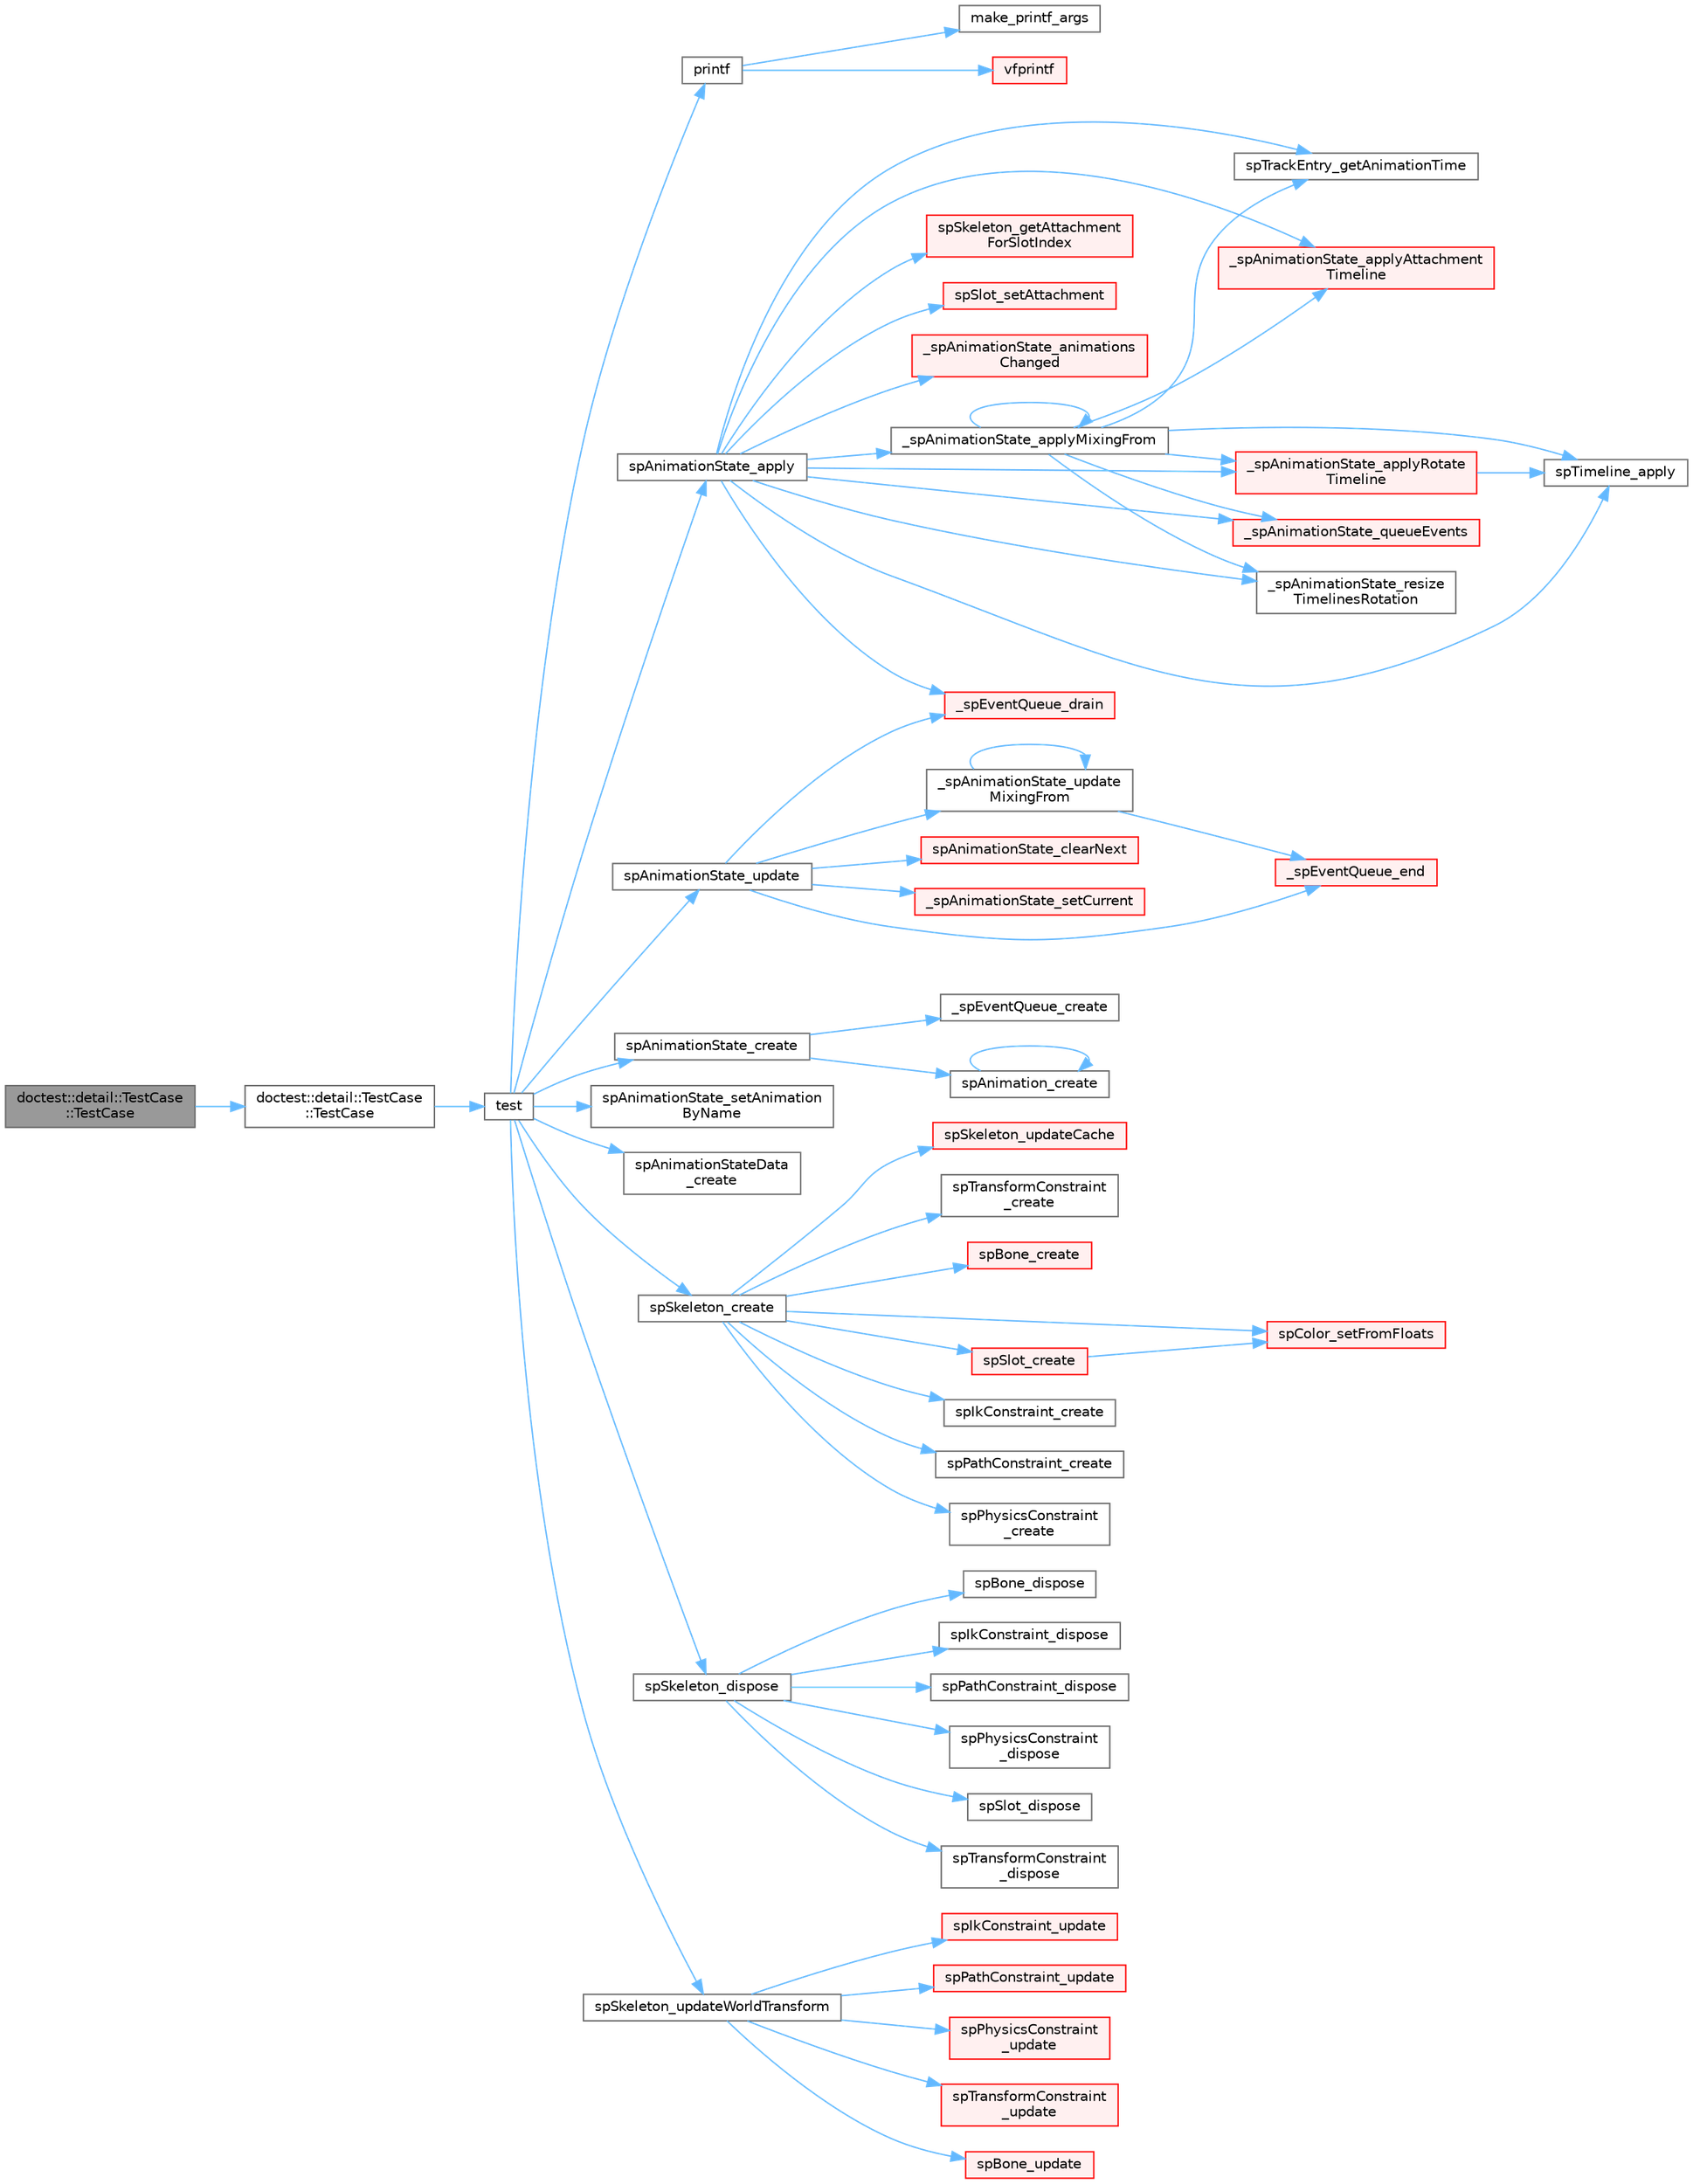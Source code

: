 digraph "doctest::detail::TestCase::TestCase"
{
 // LATEX_PDF_SIZE
  bgcolor="transparent";
  edge [fontname=Helvetica,fontsize=10,labelfontname=Helvetica,labelfontsize=10];
  node [fontname=Helvetica,fontsize=10,shape=box,height=0.2,width=0.4];
  rankdir="LR";
  Node1 [id="Node000001",label="doctest::detail::TestCase\l::TestCase",height=0.2,width=0.4,color="gray40", fillcolor="grey60", style="filled", fontcolor="black",tooltip=" "];
  Node1 -> Node2 [id="edge1_Node000001_Node000002",color="steelblue1",style="solid",tooltip=" "];
  Node2 [id="Node000002",label="doctest::detail::TestCase\l::TestCase",height=0.2,width=0.4,color="grey40", fillcolor="white", style="filled",URL="$structdoctest_1_1detail_1_1_test_case.html#a589d99e8322a4d830d5173545cd3dabe",tooltip=" "];
  Node2 -> Node3 [id="edge2_Node000002_Node000003",color="steelblue1",style="solid",tooltip=" "];
  Node3 [id="Node000003",label="test",height=0.2,width=0.4,color="grey40", fillcolor="white", style="filled",URL="$external_2spine-runtimes_2spine-sfml_2c_2example_2main_8cpp.html#aac5f14f710620d78720c06cd063ec0ca",tooltip=" "];
  Node3 -> Node4 [id="edge3_Node000003_Node000004",color="steelblue1",style="solid",tooltip=" "];
  Node4 [id="Node000004",label="printf",height=0.2,width=0.4,color="grey40", fillcolor="white", style="filled",URL="$printf_8h.html#aee3ed3a831f25f07e7be3919fff2203a",tooltip=" "];
  Node4 -> Node5 [id="edge4_Node000004_Node000005",color="steelblue1",style="solid",tooltip=" "];
  Node5 [id="Node000005",label="make_printf_args",height=0.2,width=0.4,color="grey40", fillcolor="white", style="filled",URL="$printf_8h.html#a27dcc0efcda04388971dbea3c875f122",tooltip=" "];
  Node4 -> Node6 [id="edge5_Node000004_Node000006",color="steelblue1",style="solid",tooltip=" "];
  Node6 [id="Node000006",label="vfprintf",height=0.2,width=0.4,color="red", fillcolor="#FFF0F0", style="filled",URL="$printf_8h.html#abb30aad964fc771fb52cf3ad88649df2",tooltip=" "];
  Node3 -> Node35 [id="edge6_Node000003_Node000035",color="steelblue1",style="solid",tooltip=" "];
  Node35 [id="Node000035",label="spAnimationState_apply",height=0.2,width=0.4,color="grey40", fillcolor="white", style="filled",URL="$_animation_state_8c.html#a121811397a5e69b5d84b141172a860ad",tooltip=" "];
  Node35 -> Node36 [id="edge7_Node000035_Node000036",color="steelblue1",style="solid",tooltip=" "];
  Node36 [id="Node000036",label="_spAnimationState_animations\lChanged",height=0.2,width=0.4,color="red", fillcolor="#FFF0F0", style="filled",URL="$_animation_state_8c.html#a2e9127da71404d2e7f6715635f59714d",tooltip=" "];
  Node35 -> Node42 [id="edge8_Node000035_Node000042",color="steelblue1",style="solid",tooltip=" "];
  Node42 [id="Node000042",label="_spAnimationState_applyAttachment\lTimeline",height=0.2,width=0.4,color="red", fillcolor="#FFF0F0", style="filled",URL="$_animation_state_8c.html#a552cd264b22c69404ce34e0e773bcaa7",tooltip=" "];
  Node35 -> Node49 [id="edge9_Node000035_Node000049",color="steelblue1",style="solid",tooltip=" "];
  Node49 [id="Node000049",label="_spAnimationState_applyMixingFrom",height=0.2,width=0.4,color="grey40", fillcolor="white", style="filled",URL="$_animation_state_8c.html#ad872d0ff5d38b3ad75d02684ee46e3ef",tooltip=" "];
  Node49 -> Node42 [id="edge10_Node000049_Node000042",color="steelblue1",style="solid",tooltip=" "];
  Node49 -> Node49 [id="edge11_Node000049_Node000049",color="steelblue1",style="solid",tooltip=" "];
  Node49 -> Node50 [id="edge12_Node000049_Node000050",color="steelblue1",style="solid",tooltip=" "];
  Node50 [id="Node000050",label="_spAnimationState_applyRotate\lTimeline",height=0.2,width=0.4,color="red", fillcolor="#FFF0F0", style="filled",URL="$_animation_state_8c.html#a807375db0ba9e1c5a66ba60c03967a16",tooltip=" "];
  Node50 -> Node53 [id="edge13_Node000050_Node000053",color="steelblue1",style="solid",tooltip=" "];
  Node53 [id="Node000053",label="spTimeline_apply",height=0.2,width=0.4,color="grey40", fillcolor="white", style="filled",URL="$_animation_8c.html#a8f8846b1f976e08e2825cd8f2e4fed2a",tooltip=" "];
  Node49 -> Node54 [id="edge14_Node000049_Node000054",color="steelblue1",style="solid",tooltip=" "];
  Node54 [id="Node000054",label="_spAnimationState_queueEvents",height=0.2,width=0.4,color="red", fillcolor="#FFF0F0", style="filled",URL="$_animation_state_8c.html#a03841b3426944328c63e8dc965e5d202",tooltip=" "];
  Node49 -> Node61 [id="edge15_Node000049_Node000061",color="steelblue1",style="solid",tooltip=" "];
  Node61 [id="Node000061",label="_spAnimationState_resize\lTimelinesRotation",height=0.2,width=0.4,color="grey40", fillcolor="white", style="filled",URL="$_animation_state_8c.html#a586eb5371b2ecd094a959fb59981c011",tooltip=" "];
  Node49 -> Node53 [id="edge16_Node000049_Node000053",color="steelblue1",style="solid",tooltip=" "];
  Node49 -> Node62 [id="edge17_Node000049_Node000062",color="steelblue1",style="solid",tooltip=" "];
  Node62 [id="Node000062",label="spTrackEntry_getAnimationTime",height=0.2,width=0.4,color="grey40", fillcolor="white", style="filled",URL="$_animation_state_8c.html#a16e885e6da856346be434e44d94fff4d",tooltip=" "];
  Node35 -> Node50 [id="edge18_Node000035_Node000050",color="steelblue1",style="solid",tooltip=" "];
  Node35 -> Node54 [id="edge19_Node000035_Node000054",color="steelblue1",style="solid",tooltip=" "];
  Node35 -> Node61 [id="edge20_Node000035_Node000061",color="steelblue1",style="solid",tooltip=" "];
  Node35 -> Node63 [id="edge21_Node000035_Node000063",color="steelblue1",style="solid",tooltip=" "];
  Node63 [id="Node000063",label="_spEventQueue_drain",height=0.2,width=0.4,color="red", fillcolor="#FFF0F0", style="filled",URL="$_animation_state_8c.html#a2bb362df65f36453467acd9b360c600d",tooltip=" "];
  Node35 -> Node44 [id="edge22_Node000035_Node000044",color="steelblue1",style="solid",tooltip=" "];
  Node44 [id="Node000044",label="spSkeleton_getAttachment\lForSlotIndex",height=0.2,width=0.4,color="red", fillcolor="#FFF0F0", style="filled",URL="$_skeleton_8c.html#af67b15fea85286452cf9d8741a17b0ed",tooltip=" "];
  Node35 -> Node46 [id="edge23_Node000035_Node000046",color="steelblue1",style="solid",tooltip=" "];
  Node46 [id="Node000046",label="spSlot_setAttachment",height=0.2,width=0.4,color="red", fillcolor="#FFF0F0", style="filled",URL="$_slot_8c.html#a56d5b092e9d5418595813cec61d447cc",tooltip=" "];
  Node35 -> Node53 [id="edge24_Node000035_Node000053",color="steelblue1",style="solid",tooltip=" "];
  Node35 -> Node62 [id="edge25_Node000035_Node000062",color="steelblue1",style="solid",tooltip=" "];
  Node3 -> Node66 [id="edge26_Node000003_Node000066",color="steelblue1",style="solid",tooltip=" "];
  Node66 [id="Node000066",label="spAnimationState_create",height=0.2,width=0.4,color="grey40", fillcolor="white", style="filled",URL="$_animation_state_8c.html#a87beba99c1cc332a37af3d16d15454fd",tooltip=" "];
  Node66 -> Node67 [id="edge27_Node000066_Node000067",color="steelblue1",style="solid",tooltip=" "];
  Node67 [id="Node000067",label="_spEventQueue_create",height=0.2,width=0.4,color="grey40", fillcolor="white", style="filled",URL="$_animation_state_8c.html#a88ef8a5fb0d701a8e462f6963f0592cd",tooltip=" "];
  Node66 -> Node68 [id="edge28_Node000066_Node000068",color="steelblue1",style="solid",tooltip=" "];
  Node68 [id="Node000068",label="spAnimation_create",height=0.2,width=0.4,color="grey40", fillcolor="white", style="filled",URL="$_animation_8c.html#a65727a6d5fed75b3c730b88337a91070",tooltip=" "];
  Node68 -> Node68 [id="edge29_Node000068_Node000068",color="steelblue1",style="solid",tooltip=" "];
  Node3 -> Node69 [id="edge30_Node000003_Node000069",color="steelblue1",style="solid",tooltip=" "];
  Node69 [id="Node000069",label="spAnimationState_setAnimation\lByName",height=0.2,width=0.4,color="grey40", fillcolor="white", style="filled",URL="$spine-c_2include_2spine_2_animation_state_8h.html#a886473af828c2ec1222f62ea8aa5e470",tooltip=" "];
  Node3 -> Node70 [id="edge31_Node000003_Node000070",color="steelblue1",style="solid",tooltip=" "];
  Node70 [id="Node000070",label="spAnimationState_update",height=0.2,width=0.4,color="grey40", fillcolor="white", style="filled",URL="$_animation_state_8c.html#a6e0eaef7d5f047204c709cee9f51ef08",tooltip=" "];
  Node70 -> Node71 [id="edge32_Node000070_Node000071",color="steelblue1",style="solid",tooltip=" "];
  Node71 [id="Node000071",label="_spAnimationState_setCurrent",height=0.2,width=0.4,color="red", fillcolor="#FFF0F0", style="filled",URL="$_animation_state_8c.html#a7fd9c2b5f1e4e7ad96f8483118220e53",tooltip=" "];
  Node70 -> Node75 [id="edge33_Node000070_Node000075",color="steelblue1",style="solid",tooltip=" "];
  Node75 [id="Node000075",label="_spAnimationState_update\lMixingFrom",height=0.2,width=0.4,color="grey40", fillcolor="white", style="filled",URL="$_animation_state_8c.html#a811bfe34d8d6ae14d016aba963f38a5f",tooltip=" "];
  Node75 -> Node75 [id="edge34_Node000075_Node000075",color="steelblue1",style="solid",tooltip=" "];
  Node75 -> Node76 [id="edge35_Node000075_Node000076",color="steelblue1",style="solid",tooltip=" "];
  Node76 [id="Node000076",label="_spEventQueue_end",height=0.2,width=0.4,color="red", fillcolor="#FFF0F0", style="filled",URL="$_animation_state_8c.html#ae86eaf55ad672f17dcb738d9481d7bb9",tooltip=" "];
  Node70 -> Node63 [id="edge36_Node000070_Node000063",color="steelblue1",style="solid",tooltip=" "];
  Node70 -> Node76 [id="edge37_Node000070_Node000076",color="steelblue1",style="solid",tooltip=" "];
  Node70 -> Node77 [id="edge38_Node000070_Node000077",color="steelblue1",style="solid",tooltip=" "];
  Node77 [id="Node000077",label="spAnimationState_clearNext",height=0.2,width=0.4,color="red", fillcolor="#FFF0F0", style="filled",URL="$_animation_state_8c.html#a1116b24b2fd4730966c0c1705f16a515",tooltip=" "];
  Node3 -> Node79 [id="edge39_Node000003_Node000079",color="steelblue1",style="solid",tooltip=" "];
  Node79 [id="Node000079",label="spAnimationStateData\l_create",height=0.2,width=0.4,color="grey40", fillcolor="white", style="filled",URL="$_animation_state_data_8c.html#a8c7606d99b6d3ca45a45f696191e184b",tooltip=" "];
  Node3 -> Node80 [id="edge40_Node000003_Node000080",color="steelblue1",style="solid",tooltip=" "];
  Node80 [id="Node000080",label="spSkeleton_create",height=0.2,width=0.4,color="grey40", fillcolor="white", style="filled",URL="$_skeleton_8c.html#adafc127ff4d17039cb355ad7941b4687",tooltip=" "];
  Node80 -> Node81 [id="edge41_Node000080_Node000081",color="steelblue1",style="solid",tooltip=" "];
  Node81 [id="Node000081",label="spBone_create",height=0.2,width=0.4,color="red", fillcolor="#FFF0F0", style="filled",URL="$_bone_8c.html#a672c3edad19d7bf482bf13e7f01ee97b",tooltip=" "];
  Node80 -> Node83 [id="edge42_Node000080_Node000083",color="steelblue1",style="solid",tooltip=" "];
  Node83 [id="Node000083",label="spColor_setFromFloats",height=0.2,width=0.4,color="red", fillcolor="#FFF0F0", style="filled",URL="$_color_8c.html#aef2bc0c9016302022f25c89ba5b36a2c",tooltip=" "];
  Node80 -> Node85 [id="edge43_Node000080_Node000085",color="steelblue1",style="solid",tooltip=" "];
  Node85 [id="Node000085",label="spIkConstraint_create",height=0.2,width=0.4,color="grey40", fillcolor="white", style="filled",URL="$spine-c_2include_2spine_2_ik_constraint_8h.html#adc550d0f541e94be4e2d44930dcc8b2e",tooltip=" "];
  Node80 -> Node86 [id="edge44_Node000080_Node000086",color="steelblue1",style="solid",tooltip=" "];
  Node86 [id="Node000086",label="spPathConstraint_create",height=0.2,width=0.4,color="grey40", fillcolor="white", style="filled",URL="$spine-c_2include_2spine_2_path_constraint_8h.html#adcee199676387bd744e4b147c99eb39b",tooltip=" "];
  Node80 -> Node87 [id="edge45_Node000080_Node000087",color="steelblue1",style="solid",tooltip=" "];
  Node87 [id="Node000087",label="spPhysicsConstraint\l_create",height=0.2,width=0.4,color="grey40", fillcolor="white", style="filled",URL="$_physics_constraint_8c.html#a32a2345e660c659a94668d1de4dba981",tooltip=" "];
  Node80 -> Node88 [id="edge46_Node000080_Node000088",color="steelblue1",style="solid",tooltip=" "];
  Node88 [id="Node000088",label="spSkeleton_updateCache",height=0.2,width=0.4,color="red", fillcolor="#FFF0F0", style="filled",URL="$_skeleton_8c.html#a62e01f12f86149c4fed351f27e022c76",tooltip=" "];
  Node80 -> Node98 [id="edge47_Node000080_Node000098",color="steelblue1",style="solid",tooltip=" "];
  Node98 [id="Node000098",label="spSlot_create",height=0.2,width=0.4,color="red", fillcolor="#FFF0F0", style="filled",URL="$_slot_8c.html#a425f2e6a489e790f26bda11dd18f3a4a",tooltip=" "];
  Node98 -> Node83 [id="edge48_Node000098_Node000083",color="steelblue1",style="solid",tooltip=" "];
  Node80 -> Node102 [id="edge49_Node000080_Node000102",color="steelblue1",style="solid",tooltip=" "];
  Node102 [id="Node000102",label="spTransformConstraint\l_create",height=0.2,width=0.4,color="grey40", fillcolor="white", style="filled",URL="$spine-c_2include_2spine_2_transform_constraint_8h.html#a2fc2c8fc06c7e11463e6a3acf202f353",tooltip=" "];
  Node3 -> Node103 [id="edge50_Node000003_Node000103",color="steelblue1",style="solid",tooltip=" "];
  Node103 [id="Node000103",label="spSkeleton_dispose",height=0.2,width=0.4,color="grey40", fillcolor="white", style="filled",URL="$_skeleton_8c.html#a77f856011e09776af5a8d8e45446bc72",tooltip=" "];
  Node103 -> Node104 [id="edge51_Node000103_Node000104",color="steelblue1",style="solid",tooltip=" "];
  Node104 [id="Node000104",label="spBone_dispose",height=0.2,width=0.4,color="grey40", fillcolor="white", style="filled",URL="$_bone_8c.html#ac9432169a9965bcbc2ee09fdd40ae4a2",tooltip=" "];
  Node103 -> Node105 [id="edge52_Node000103_Node000105",color="steelblue1",style="solid",tooltip=" "];
  Node105 [id="Node000105",label="spIkConstraint_dispose",height=0.2,width=0.4,color="grey40", fillcolor="white", style="filled",URL="$_ik_constraint_8c.html#ab562f2c38689e012955f64da69cbdd51",tooltip=" "];
  Node103 -> Node106 [id="edge53_Node000103_Node000106",color="steelblue1",style="solid",tooltip=" "];
  Node106 [id="Node000106",label="spPathConstraint_dispose",height=0.2,width=0.4,color="grey40", fillcolor="white", style="filled",URL="$_path_constraint_8c.html#a89a998f72f23fadea74c6cb7403d19a5",tooltip=" "];
  Node103 -> Node107 [id="edge54_Node000103_Node000107",color="steelblue1",style="solid",tooltip=" "];
  Node107 [id="Node000107",label="spPhysicsConstraint\l_dispose",height=0.2,width=0.4,color="grey40", fillcolor="white", style="filled",URL="$_physics_constraint_8c.html#a7d0e849bcc7d76d81f5a9f31e2fdb8f6",tooltip=" "];
  Node103 -> Node108 [id="edge55_Node000103_Node000108",color="steelblue1",style="solid",tooltip=" "];
  Node108 [id="Node000108",label="spSlot_dispose",height=0.2,width=0.4,color="grey40", fillcolor="white", style="filled",URL="$_slot_8c.html#abc79e957760a12acef34938e456201e7",tooltip=" "];
  Node103 -> Node109 [id="edge56_Node000103_Node000109",color="steelblue1",style="solid",tooltip=" "];
  Node109 [id="Node000109",label="spTransformConstraint\l_dispose",height=0.2,width=0.4,color="grey40", fillcolor="white", style="filled",URL="$_transform_constraint_8c.html#aa1b7de86ac6d61687962b5f9171ec5cb",tooltip=" "];
  Node3 -> Node110 [id="edge57_Node000003_Node000110",color="steelblue1",style="solid",tooltip=" "];
  Node110 [id="Node000110",label="spSkeleton_updateWorldTransform",height=0.2,width=0.4,color="grey40", fillcolor="white", style="filled",URL="$_skeleton_8c.html#aacbe2c41263148e0b8e88724bd6e19a8",tooltip=" "];
  Node110 -> Node111 [id="edge58_Node000110_Node000111",color="steelblue1",style="solid",tooltip=" "];
  Node111 [id="Node000111",label="spBone_update",height=0.2,width=0.4,color="red", fillcolor="#FFF0F0", style="filled",URL="$_bone_8c.html#a96a2c03c88ccdaa90a318fbb786acaad",tooltip=" "];
  Node110 -> Node114 [id="edge59_Node000110_Node000114",color="steelblue1",style="solid",tooltip=" "];
  Node114 [id="Node000114",label="spIkConstraint_update",height=0.2,width=0.4,color="red", fillcolor="#FFF0F0", style="filled",URL="$_ik_constraint_8c.html#ae1ee5ccd8d827f7c377f2597775b912b",tooltip=" "];
  Node110 -> Node117 [id="edge60_Node000110_Node000117",color="steelblue1",style="solid",tooltip=" "];
  Node117 [id="Node000117",label="spPathConstraint_update",height=0.2,width=0.4,color="red", fillcolor="#FFF0F0", style="filled",URL="$_path_constraint_8c.html#ab89d8c228a139da6ec1847798ae02883",tooltip=" "];
  Node110 -> Node131 [id="edge61_Node000110_Node000131",color="steelblue1",style="solid",tooltip=" "];
  Node131 [id="Node000131",label="spPhysicsConstraint\l_update",height=0.2,width=0.4,color="red", fillcolor="#FFF0F0", style="filled",URL="$_physics_constraint_8c.html#aae7a7d39f255286177b2fe6a9fb3514d",tooltip=" "];
  Node110 -> Node135 [id="edge62_Node000110_Node000135",color="steelblue1",style="solid",tooltip=" "];
  Node135 [id="Node000135",label="spTransformConstraint\l_update",height=0.2,width=0.4,color="red", fillcolor="#FFF0F0", style="filled",URL="$_transform_constraint_8c.html#a902d99912b8b62293df2082fd45a5a6b",tooltip=" "];
}
